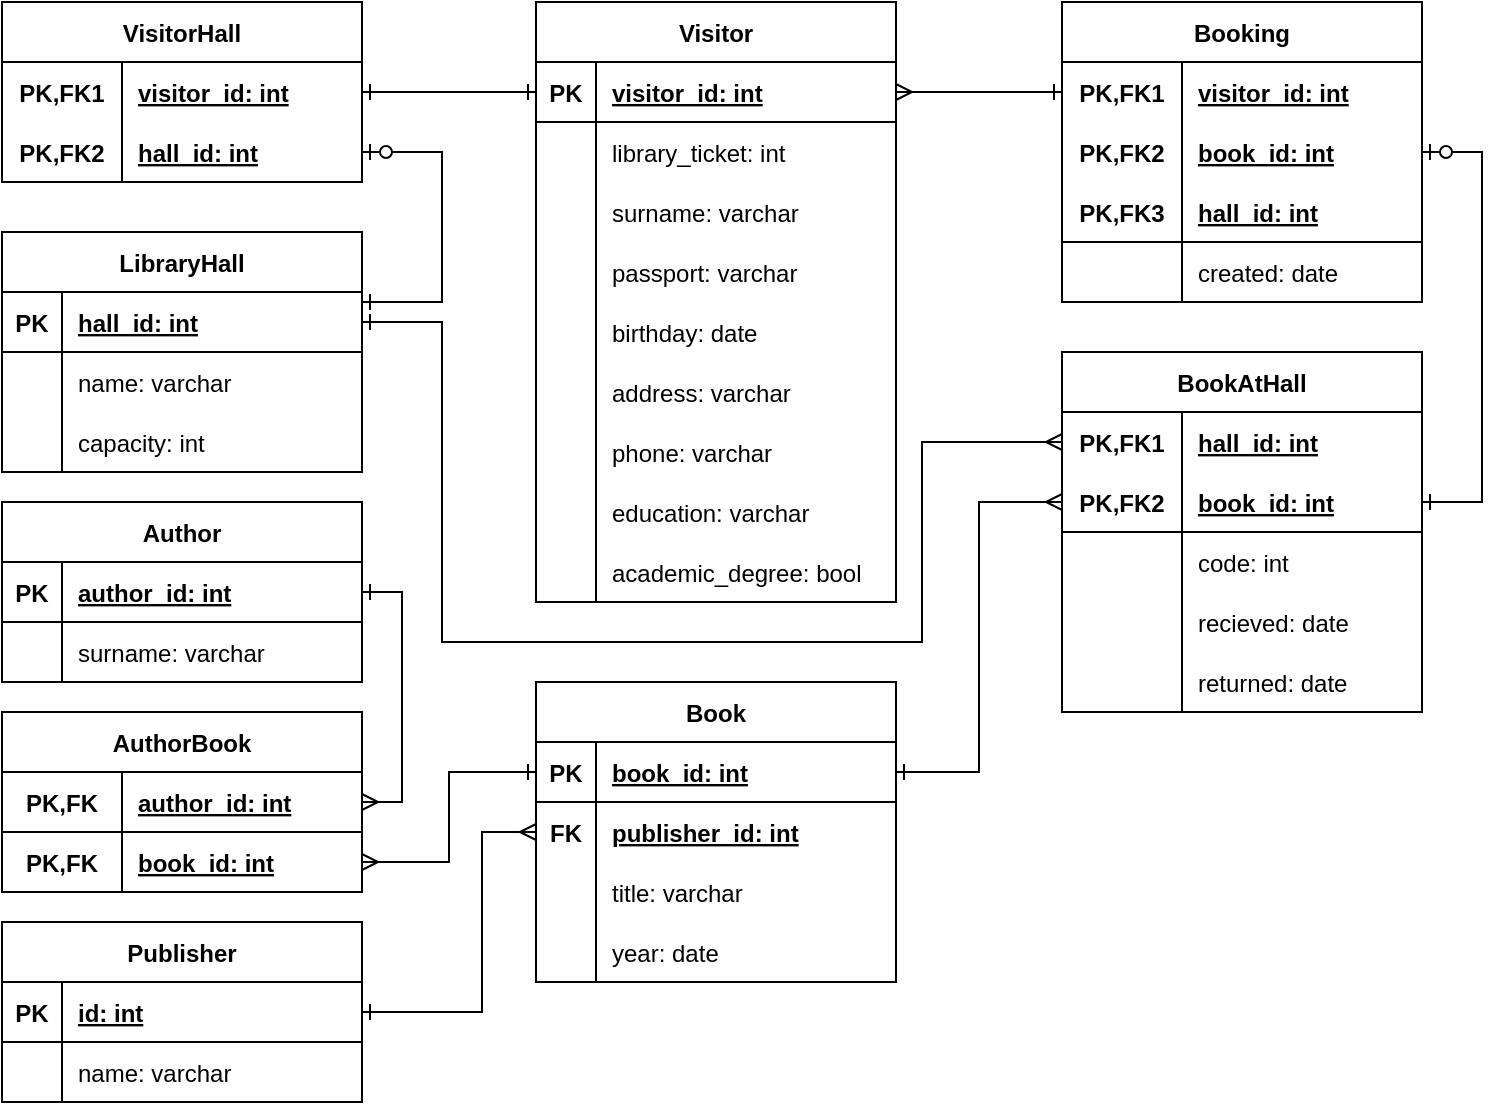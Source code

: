 <mxfile version="20.8.11" type="google"><diagram name="Страница 1" id="_Altot5kZmDoUn1S_WPv"><mxGraphModel grid="0" page="1" gridSize="10" guides="0" tooltips="0" connect="1" arrows="1" fold="1" pageScale="1" pageWidth="827" pageHeight="1169" math="0" shadow="0"><root><mxCell id="0"/><mxCell id="1" parent="0"/><mxCell id="OjuR3qS8pkaUd_ONxodS-1" value="Visitor" style="shape=table;startSize=30;container=1;collapsible=1;childLayout=tableLayout;fixedRows=1;rowLines=0;fontStyle=1;align=center;resizeLast=1;" vertex="1" parent="1"><mxGeometry x="305" y="33" width="180" height="300" as="geometry"/></mxCell><mxCell id="OjuR3qS8pkaUd_ONxodS-2" value="" style="shape=tableRow;horizontal=0;startSize=0;swimlaneHead=0;swimlaneBody=0;fillColor=none;collapsible=0;dropTarget=0;points=[[0,0.5],[1,0.5]];portConstraint=eastwest;top=0;left=0;right=0;bottom=1;" vertex="1" parent="OjuR3qS8pkaUd_ONxodS-1"><mxGeometry y="30" width="180" height="30" as="geometry"/></mxCell><mxCell id="OjuR3qS8pkaUd_ONxodS-3" value="PK" style="shape=partialRectangle;connectable=0;fillColor=none;top=0;left=0;bottom=0;right=0;fontStyle=1;overflow=hidden;" vertex="1" parent="OjuR3qS8pkaUd_ONxodS-2"><mxGeometry width="30" height="30" as="geometry"><mxRectangle width="30" height="30" as="alternateBounds"/></mxGeometry></mxCell><mxCell id="OjuR3qS8pkaUd_ONxodS-4" value="visitor_id: int" style="shape=partialRectangle;connectable=0;fillColor=none;top=0;left=0;bottom=0;right=0;align=left;spacingLeft=6;fontStyle=5;overflow=hidden;" vertex="1" parent="OjuR3qS8pkaUd_ONxodS-2"><mxGeometry x="30" width="150" height="30" as="geometry"><mxRectangle width="150" height="30" as="alternateBounds"/></mxGeometry></mxCell><mxCell id="OjuR3qS8pkaUd_ONxodS-5" value="" style="shape=tableRow;horizontal=0;startSize=0;swimlaneHead=0;swimlaneBody=0;fillColor=none;collapsible=0;dropTarget=0;points=[[0,0.5],[1,0.5]];portConstraint=eastwest;top=0;left=0;right=0;bottom=0;" vertex="1" parent="OjuR3qS8pkaUd_ONxodS-1"><mxGeometry y="60" width="180" height="30" as="geometry"/></mxCell><mxCell id="OjuR3qS8pkaUd_ONxodS-6" value="" style="shape=partialRectangle;connectable=0;fillColor=none;top=0;left=0;bottom=0;right=0;editable=1;overflow=hidden;" vertex="1" parent="OjuR3qS8pkaUd_ONxodS-5"><mxGeometry width="30" height="30" as="geometry"><mxRectangle width="30" height="30" as="alternateBounds"/></mxGeometry></mxCell><mxCell id="OjuR3qS8pkaUd_ONxodS-7" value="library_ticket: int" style="shape=partialRectangle;connectable=1;fillColor=none;top=0;left=0;bottom=0;right=0;align=left;spacingLeft=6;overflow=hidden;movable=1;resizable=1;rotatable=1;deletable=1;editable=1;" vertex="1" parent="OjuR3qS8pkaUd_ONxodS-5"><mxGeometry x="30" width="150" height="30" as="geometry"><mxRectangle width="150" height="30" as="alternateBounds"/></mxGeometry></mxCell><mxCell id="OjuR3qS8pkaUd_ONxodS-16" value="" style="shape=tableRow;horizontal=0;startSize=0;swimlaneHead=0;swimlaneBody=0;fillColor=none;collapsible=0;dropTarget=0;points=[[0,0.5],[1,0.5]];portConstraint=eastwest;top=0;left=0;right=0;bottom=0;" vertex="1" parent="OjuR3qS8pkaUd_ONxodS-1"><mxGeometry y="90" width="180" height="30" as="geometry"/></mxCell><mxCell id="OjuR3qS8pkaUd_ONxodS-17" value="" style="shape=partialRectangle;connectable=0;fillColor=none;top=0;left=0;bottom=0;right=0;editable=1;overflow=hidden;" vertex="1" parent="OjuR3qS8pkaUd_ONxodS-16"><mxGeometry width="30" height="30" as="geometry"><mxRectangle width="30" height="30" as="alternateBounds"/></mxGeometry></mxCell><mxCell id="OjuR3qS8pkaUd_ONxodS-18" value="surname: varchar" style="shape=partialRectangle;connectable=1;fillColor=none;top=0;left=0;bottom=0;right=0;align=left;spacingLeft=6;overflow=hidden;movable=1;resizable=1;rotatable=1;deletable=1;editable=1;" vertex="1" parent="OjuR3qS8pkaUd_ONxodS-16"><mxGeometry x="30" width="150" height="30" as="geometry"><mxRectangle width="150" height="30" as="alternateBounds"/></mxGeometry></mxCell><mxCell id="OjuR3qS8pkaUd_ONxodS-39" value="" style="shape=tableRow;horizontal=0;startSize=0;swimlaneHead=0;swimlaneBody=0;fillColor=none;collapsible=0;dropTarget=0;points=[[0,0.5],[1,0.5]];portConstraint=eastwest;top=0;left=0;right=0;bottom=0;" vertex="1" parent="OjuR3qS8pkaUd_ONxodS-1"><mxGeometry y="120" width="180" height="30" as="geometry"/></mxCell><mxCell id="OjuR3qS8pkaUd_ONxodS-40" value="" style="shape=partialRectangle;connectable=0;fillColor=none;top=0;left=0;bottom=0;right=0;editable=1;overflow=hidden;" vertex="1" parent="OjuR3qS8pkaUd_ONxodS-39"><mxGeometry width="30" height="30" as="geometry"><mxRectangle width="30" height="30" as="alternateBounds"/></mxGeometry></mxCell><mxCell id="OjuR3qS8pkaUd_ONxodS-41" value="passport: varchar" style="shape=partialRectangle;connectable=1;fillColor=none;top=0;left=0;bottom=0;right=0;align=left;spacingLeft=6;overflow=hidden;movable=1;resizable=1;rotatable=1;deletable=1;editable=1;" vertex="1" parent="OjuR3qS8pkaUd_ONxodS-39"><mxGeometry x="30" width="150" height="30" as="geometry"><mxRectangle width="150" height="30" as="alternateBounds"/></mxGeometry></mxCell><mxCell id="OjuR3qS8pkaUd_ONxodS-42" value="" style="shape=tableRow;horizontal=0;startSize=0;swimlaneHead=0;swimlaneBody=0;fillColor=none;collapsible=0;dropTarget=0;points=[[0,0.5],[1,0.5]];portConstraint=eastwest;top=0;left=0;right=0;bottom=0;" vertex="1" parent="OjuR3qS8pkaUd_ONxodS-1"><mxGeometry y="150" width="180" height="30" as="geometry"/></mxCell><mxCell id="OjuR3qS8pkaUd_ONxodS-43" value="" style="shape=partialRectangle;connectable=0;fillColor=none;top=0;left=0;bottom=0;right=0;editable=1;overflow=hidden;" vertex="1" parent="OjuR3qS8pkaUd_ONxodS-42"><mxGeometry width="30" height="30" as="geometry"><mxRectangle width="30" height="30" as="alternateBounds"/></mxGeometry></mxCell><mxCell id="OjuR3qS8pkaUd_ONxodS-44" value="birthday: date" style="shape=partialRectangle;connectable=1;fillColor=none;top=0;left=0;bottom=0;right=0;align=left;spacingLeft=6;overflow=hidden;movable=1;resizable=1;rotatable=1;deletable=1;editable=1;" vertex="1" parent="OjuR3qS8pkaUd_ONxodS-42"><mxGeometry x="30" width="150" height="30" as="geometry"><mxRectangle width="150" height="30" as="alternateBounds"/></mxGeometry></mxCell><mxCell id="OjuR3qS8pkaUd_ONxodS-45" value="" style="shape=tableRow;horizontal=0;startSize=0;swimlaneHead=0;swimlaneBody=0;fillColor=none;collapsible=0;dropTarget=0;points=[[0,0.5],[1,0.5]];portConstraint=eastwest;top=0;left=0;right=0;bottom=0;" vertex="1" parent="OjuR3qS8pkaUd_ONxodS-1"><mxGeometry y="180" width="180" height="30" as="geometry"/></mxCell><mxCell id="OjuR3qS8pkaUd_ONxodS-46" value="" style="shape=partialRectangle;connectable=0;fillColor=none;top=0;left=0;bottom=0;right=0;editable=1;overflow=hidden;" vertex="1" parent="OjuR3qS8pkaUd_ONxodS-45"><mxGeometry width="30" height="30" as="geometry"><mxRectangle width="30" height="30" as="alternateBounds"/></mxGeometry></mxCell><mxCell id="OjuR3qS8pkaUd_ONxodS-47" value="address: varchar" style="shape=partialRectangle;connectable=1;fillColor=none;top=0;left=0;bottom=0;right=0;align=left;spacingLeft=6;overflow=hidden;movable=1;resizable=1;rotatable=1;deletable=1;editable=1;" vertex="1" parent="OjuR3qS8pkaUd_ONxodS-45"><mxGeometry x="30" width="150" height="30" as="geometry"><mxRectangle width="150" height="30" as="alternateBounds"/></mxGeometry></mxCell><mxCell id="OjuR3qS8pkaUd_ONxodS-48" value="" style="shape=tableRow;horizontal=0;startSize=0;swimlaneHead=0;swimlaneBody=0;fillColor=none;collapsible=0;dropTarget=0;points=[[0,0.5],[1,0.5]];portConstraint=eastwest;top=0;left=0;right=0;bottom=0;" vertex="1" parent="OjuR3qS8pkaUd_ONxodS-1"><mxGeometry y="210" width="180" height="30" as="geometry"/></mxCell><mxCell id="OjuR3qS8pkaUd_ONxodS-49" value="" style="shape=partialRectangle;connectable=0;fillColor=none;top=0;left=0;bottom=0;right=0;editable=1;overflow=hidden;" vertex="1" parent="OjuR3qS8pkaUd_ONxodS-48"><mxGeometry width="30" height="30" as="geometry"><mxRectangle width="30" height="30" as="alternateBounds"/></mxGeometry></mxCell><mxCell id="OjuR3qS8pkaUd_ONxodS-50" value="phone: varchar" style="shape=partialRectangle;connectable=1;fillColor=none;top=0;left=0;bottom=0;right=0;align=left;spacingLeft=6;overflow=hidden;movable=1;resizable=1;rotatable=1;deletable=1;editable=1;" vertex="1" parent="OjuR3qS8pkaUd_ONxodS-48"><mxGeometry x="30" width="150" height="30" as="geometry"><mxRectangle width="150" height="30" as="alternateBounds"/></mxGeometry></mxCell><mxCell id="OjuR3qS8pkaUd_ONxodS-51" value="" style="shape=tableRow;horizontal=0;startSize=0;swimlaneHead=0;swimlaneBody=0;fillColor=none;collapsible=0;dropTarget=0;points=[[0,0.5],[1,0.5]];portConstraint=eastwest;top=0;left=0;right=0;bottom=0;" vertex="1" parent="OjuR3qS8pkaUd_ONxodS-1"><mxGeometry y="240" width="180" height="30" as="geometry"/></mxCell><mxCell id="OjuR3qS8pkaUd_ONxodS-52" value="" style="shape=partialRectangle;connectable=0;fillColor=none;top=0;left=0;bottom=0;right=0;editable=1;overflow=hidden;" vertex="1" parent="OjuR3qS8pkaUd_ONxodS-51"><mxGeometry width="30" height="30" as="geometry"><mxRectangle width="30" height="30" as="alternateBounds"/></mxGeometry></mxCell><mxCell id="OjuR3qS8pkaUd_ONxodS-53" value="education: varchar" style="shape=partialRectangle;connectable=1;fillColor=none;top=0;left=0;bottom=0;right=0;align=left;spacingLeft=6;overflow=hidden;movable=1;resizable=1;rotatable=1;deletable=1;editable=1;" vertex="1" parent="OjuR3qS8pkaUd_ONxodS-51"><mxGeometry x="30" width="150" height="30" as="geometry"><mxRectangle width="150" height="30" as="alternateBounds"/></mxGeometry></mxCell><mxCell id="OjuR3qS8pkaUd_ONxodS-54" value="" style="shape=tableRow;horizontal=0;startSize=0;swimlaneHead=0;swimlaneBody=0;fillColor=none;collapsible=0;dropTarget=0;points=[[0,0.5],[1,0.5]];portConstraint=eastwest;top=0;left=0;right=0;bottom=0;" vertex="1" parent="OjuR3qS8pkaUd_ONxodS-1"><mxGeometry y="270" width="180" height="30" as="geometry"/></mxCell><mxCell id="OjuR3qS8pkaUd_ONxodS-55" value="" style="shape=partialRectangle;connectable=0;fillColor=none;top=0;left=0;bottom=0;right=0;editable=1;overflow=hidden;" vertex="1" parent="OjuR3qS8pkaUd_ONxodS-54"><mxGeometry width="30" height="30" as="geometry"><mxRectangle width="30" height="30" as="alternateBounds"/></mxGeometry></mxCell><mxCell id="OjuR3qS8pkaUd_ONxodS-56" value="academic_degree: bool" style="shape=partialRectangle;connectable=1;fillColor=none;top=0;left=0;bottom=0;right=0;align=left;spacingLeft=6;overflow=hidden;movable=1;resizable=1;rotatable=1;deletable=1;editable=1;" vertex="1" parent="OjuR3qS8pkaUd_ONxodS-54"><mxGeometry x="30" width="150" height="30" as="geometry"><mxRectangle width="150" height="30" as="alternateBounds"/></mxGeometry></mxCell><mxCell id="OjuR3qS8pkaUd_ONxodS-57" value="VisitorHall" style="shape=table;startSize=30;container=1;collapsible=1;childLayout=tableLayout;fixedRows=1;rowLines=0;fontStyle=1;align=center;resizeLast=1;" vertex="1" parent="1"><mxGeometry x="38" y="33" width="180" height="90" as="geometry"><mxRectangle x="68" y="290" width="94" height="30" as="alternateBounds"/></mxGeometry></mxCell><mxCell id="OjuR3qS8pkaUd_ONxodS-58" value="" style="shape=tableRow;horizontal=0;startSize=0;swimlaneHead=0;swimlaneBody=0;fillColor=none;collapsible=0;dropTarget=0;points=[[0,0.5],[1,0.5]];portConstraint=eastwest;top=0;left=0;right=0;bottom=0;" vertex="1" parent="OjuR3qS8pkaUd_ONxodS-57"><mxGeometry y="30" width="180" height="30" as="geometry"/></mxCell><mxCell id="OjuR3qS8pkaUd_ONxodS-59" value="PK,FK1" style="shape=partialRectangle;connectable=0;fillColor=none;top=0;left=0;bottom=0;right=0;fontStyle=1;overflow=hidden;" vertex="1" parent="OjuR3qS8pkaUd_ONxodS-58"><mxGeometry width="60" height="30" as="geometry"><mxRectangle width="60" height="30" as="alternateBounds"/></mxGeometry></mxCell><mxCell id="OjuR3qS8pkaUd_ONxodS-60" value="visitor_id: int" style="shape=partialRectangle;connectable=0;fillColor=none;top=0;left=0;bottom=0;right=0;align=left;spacingLeft=6;fontStyle=5;overflow=hidden;" vertex="1" parent="OjuR3qS8pkaUd_ONxodS-58"><mxGeometry x="60" width="120" height="30" as="geometry"><mxRectangle width="120" height="30" as="alternateBounds"/></mxGeometry></mxCell><mxCell id="OjuR3qS8pkaUd_ONxodS-61" value="" style="shape=tableRow;horizontal=0;startSize=0;swimlaneHead=0;swimlaneBody=0;fillColor=none;collapsible=0;dropTarget=0;points=[[0,0.5],[1,0.5]];portConstraint=eastwest;top=0;left=0;right=0;bottom=1;" vertex="1" parent="OjuR3qS8pkaUd_ONxodS-57"><mxGeometry y="60" width="180" height="30" as="geometry"/></mxCell><mxCell id="OjuR3qS8pkaUd_ONxodS-62" value="PK,FK2" style="shape=partialRectangle;connectable=0;fillColor=none;top=0;left=0;bottom=0;right=0;fontStyle=1;overflow=hidden;" vertex="1" parent="OjuR3qS8pkaUd_ONxodS-61"><mxGeometry width="60" height="30" as="geometry"><mxRectangle width="60" height="30" as="alternateBounds"/></mxGeometry></mxCell><mxCell id="OjuR3qS8pkaUd_ONxodS-63" value="hall_id: int" style="shape=partialRectangle;connectable=0;fillColor=none;top=0;left=0;bottom=0;right=0;align=left;spacingLeft=6;fontStyle=5;overflow=hidden;" vertex="1" parent="OjuR3qS8pkaUd_ONxodS-61"><mxGeometry x="60" width="120" height="30" as="geometry"><mxRectangle width="120" height="30" as="alternateBounds"/></mxGeometry></mxCell><mxCell id="OjuR3qS8pkaUd_ONxodS-83" value="LibraryHall" style="shape=table;startSize=30;container=1;collapsible=1;childLayout=tableLayout;fixedRows=1;rowLines=0;fontStyle=1;align=center;resizeLast=1;" vertex="1" parent="1"><mxGeometry x="38" y="148" width="180" height="120" as="geometry"/></mxCell><mxCell id="OjuR3qS8pkaUd_ONxodS-84" value="" style="shape=tableRow;horizontal=0;startSize=0;swimlaneHead=0;swimlaneBody=0;fillColor=none;collapsible=0;dropTarget=0;points=[[0,0.5],[1,0.5]];portConstraint=eastwest;top=0;left=0;right=0;bottom=1;" vertex="1" parent="OjuR3qS8pkaUd_ONxodS-83"><mxGeometry y="30" width="180" height="30" as="geometry"/></mxCell><mxCell id="OjuR3qS8pkaUd_ONxodS-85" value="PK" style="shape=partialRectangle;connectable=0;fillColor=none;top=0;left=0;bottom=0;right=0;fontStyle=1;overflow=hidden;" vertex="1" parent="OjuR3qS8pkaUd_ONxodS-84"><mxGeometry width="30" height="30" as="geometry"><mxRectangle width="30" height="30" as="alternateBounds"/></mxGeometry></mxCell><mxCell id="OjuR3qS8pkaUd_ONxodS-86" value="hall_id: int" style="shape=partialRectangle;connectable=0;fillColor=none;top=0;left=0;bottom=0;right=0;align=left;spacingLeft=6;fontStyle=5;overflow=hidden;" vertex="1" parent="OjuR3qS8pkaUd_ONxodS-84"><mxGeometry x="30" width="150" height="30" as="geometry"><mxRectangle width="150" height="30" as="alternateBounds"/></mxGeometry></mxCell><mxCell id="OjuR3qS8pkaUd_ONxodS-87" value="" style="shape=tableRow;horizontal=0;startSize=0;swimlaneHead=0;swimlaneBody=0;fillColor=none;collapsible=0;dropTarget=0;points=[[0,0.5],[1,0.5]];portConstraint=eastwest;top=0;left=0;right=0;bottom=0;" vertex="1" parent="OjuR3qS8pkaUd_ONxodS-83"><mxGeometry y="60" width="180" height="30" as="geometry"/></mxCell><mxCell id="OjuR3qS8pkaUd_ONxodS-88" value="" style="shape=partialRectangle;connectable=0;fillColor=none;top=0;left=0;bottom=0;right=0;editable=1;overflow=hidden;" vertex="1" parent="OjuR3qS8pkaUd_ONxodS-87"><mxGeometry width="30" height="30" as="geometry"><mxRectangle width="30" height="30" as="alternateBounds"/></mxGeometry></mxCell><mxCell id="OjuR3qS8pkaUd_ONxodS-89" value="name: varchar" style="shape=partialRectangle;connectable=0;fillColor=none;top=0;left=0;bottom=0;right=0;align=left;spacingLeft=6;overflow=hidden;" vertex="1" parent="OjuR3qS8pkaUd_ONxodS-87"><mxGeometry x="30" width="150" height="30" as="geometry"><mxRectangle width="150" height="30" as="alternateBounds"/></mxGeometry></mxCell><mxCell id="OjuR3qS8pkaUd_ONxodS-90" value="" style="shape=tableRow;horizontal=0;startSize=0;swimlaneHead=0;swimlaneBody=0;fillColor=none;collapsible=0;dropTarget=0;points=[[0,0.5],[1,0.5]];portConstraint=eastwest;top=0;left=0;right=0;bottom=0;" vertex="1" parent="OjuR3qS8pkaUd_ONxodS-83"><mxGeometry y="90" width="180" height="30" as="geometry"/></mxCell><mxCell id="OjuR3qS8pkaUd_ONxodS-91" value="" style="shape=partialRectangle;connectable=0;fillColor=none;top=0;left=0;bottom=0;right=0;editable=1;overflow=hidden;" vertex="1" parent="OjuR3qS8pkaUd_ONxodS-90"><mxGeometry width="30" height="30" as="geometry"><mxRectangle width="30" height="30" as="alternateBounds"/></mxGeometry></mxCell><mxCell id="OjuR3qS8pkaUd_ONxodS-92" value="capacity: int" style="shape=partialRectangle;connectable=0;fillColor=none;top=0;left=0;bottom=0;right=0;align=left;spacingLeft=6;overflow=hidden;" vertex="1" parent="OjuR3qS8pkaUd_ONxodS-90"><mxGeometry x="30" width="150" height="30" as="geometry"><mxRectangle width="150" height="30" as="alternateBounds"/></mxGeometry></mxCell><mxCell id="OjuR3qS8pkaUd_ONxodS-96" value="BookAtHall" style="shape=table;startSize=30;container=1;collapsible=1;childLayout=tableLayout;fixedRows=1;rowLines=0;fontStyle=1;align=center;resizeLast=1;" vertex="1" parent="1"><mxGeometry x="568" y="208" width="180" height="180" as="geometry"/></mxCell><mxCell id="OjuR3qS8pkaUd_ONxodS-97" value="" style="shape=tableRow;horizontal=0;startSize=0;swimlaneHead=0;swimlaneBody=0;fillColor=none;collapsible=0;dropTarget=0;points=[[0,0.5],[1,0.5]];portConstraint=eastwest;top=0;left=0;right=0;bottom=0;" vertex="1" parent="OjuR3qS8pkaUd_ONxodS-96"><mxGeometry y="30" width="180" height="30" as="geometry"/></mxCell><mxCell id="OjuR3qS8pkaUd_ONxodS-98" value="PK,FK1" style="shape=partialRectangle;connectable=0;fillColor=none;top=0;left=0;bottom=0;right=0;fontStyle=1;overflow=hidden;" vertex="1" parent="OjuR3qS8pkaUd_ONxodS-97"><mxGeometry width="60" height="30" as="geometry"><mxRectangle width="60" height="30" as="alternateBounds"/></mxGeometry></mxCell><mxCell id="OjuR3qS8pkaUd_ONxodS-99" value="hall_id: int" style="shape=partialRectangle;connectable=0;fillColor=none;top=0;left=0;bottom=0;right=0;align=left;spacingLeft=6;fontStyle=5;overflow=hidden;" vertex="1" parent="OjuR3qS8pkaUd_ONxodS-97"><mxGeometry x="60" width="120" height="30" as="geometry"><mxRectangle width="120" height="30" as="alternateBounds"/></mxGeometry></mxCell><mxCell id="OjuR3qS8pkaUd_ONxodS-100" value="" style="shape=tableRow;horizontal=0;startSize=0;swimlaneHead=0;swimlaneBody=0;fillColor=none;collapsible=0;dropTarget=0;points=[[0,0.5],[1,0.5]];portConstraint=eastwest;top=0;left=0;right=0;bottom=1;" vertex="1" parent="OjuR3qS8pkaUd_ONxodS-96"><mxGeometry y="60" width="180" height="30" as="geometry"/></mxCell><mxCell id="OjuR3qS8pkaUd_ONxodS-101" value="PK,FK2" style="shape=partialRectangle;connectable=0;fillColor=none;top=0;left=0;bottom=0;right=0;fontStyle=1;overflow=hidden;" vertex="1" parent="OjuR3qS8pkaUd_ONxodS-100"><mxGeometry width="60" height="30" as="geometry"><mxRectangle width="60" height="30" as="alternateBounds"/></mxGeometry></mxCell><mxCell id="OjuR3qS8pkaUd_ONxodS-102" value="book_id: int" style="shape=partialRectangle;connectable=0;fillColor=none;top=0;left=0;bottom=0;right=0;align=left;spacingLeft=6;fontStyle=5;overflow=hidden;" vertex="1" parent="OjuR3qS8pkaUd_ONxodS-100"><mxGeometry x="60" width="120" height="30" as="geometry"><mxRectangle width="120" height="30" as="alternateBounds"/></mxGeometry></mxCell><mxCell id="OjuR3qS8pkaUd_ONxodS-103" value="" style="shape=tableRow;horizontal=0;startSize=0;swimlaneHead=0;swimlaneBody=0;fillColor=none;collapsible=0;dropTarget=0;points=[[0,0.5],[1,0.5]];portConstraint=eastwest;top=0;left=0;right=0;bottom=0;" vertex="1" parent="OjuR3qS8pkaUd_ONxodS-96"><mxGeometry y="90" width="180" height="30" as="geometry"/></mxCell><mxCell id="OjuR3qS8pkaUd_ONxodS-104" value="" style="shape=partialRectangle;connectable=0;fillColor=none;top=0;left=0;bottom=0;right=0;editable=1;overflow=hidden;" vertex="1" parent="OjuR3qS8pkaUd_ONxodS-103"><mxGeometry width="60" height="30" as="geometry"><mxRectangle width="60" height="30" as="alternateBounds"/></mxGeometry></mxCell><mxCell id="OjuR3qS8pkaUd_ONxodS-105" value="code: int" style="shape=partialRectangle;connectable=0;fillColor=none;top=0;left=0;bottom=0;right=0;align=left;spacingLeft=6;overflow=hidden;" vertex="1" parent="OjuR3qS8pkaUd_ONxodS-103"><mxGeometry x="60" width="120" height="30" as="geometry"><mxRectangle width="120" height="30" as="alternateBounds"/></mxGeometry></mxCell><mxCell id="OjuR3qS8pkaUd_ONxodS-106" value="" style="shape=tableRow;horizontal=0;startSize=0;swimlaneHead=0;swimlaneBody=0;fillColor=none;collapsible=0;dropTarget=0;points=[[0,0.5],[1,0.5]];portConstraint=eastwest;top=0;left=0;right=0;bottom=0;" vertex="1" parent="OjuR3qS8pkaUd_ONxodS-96"><mxGeometry y="120" width="180" height="30" as="geometry"/></mxCell><mxCell id="OjuR3qS8pkaUd_ONxodS-107" value="" style="shape=partialRectangle;connectable=0;fillColor=none;top=0;left=0;bottom=0;right=0;editable=1;overflow=hidden;" vertex="1" parent="OjuR3qS8pkaUd_ONxodS-106"><mxGeometry width="60" height="30" as="geometry"><mxRectangle width="60" height="30" as="alternateBounds"/></mxGeometry></mxCell><mxCell id="OjuR3qS8pkaUd_ONxodS-108" value="recieved: date" style="shape=partialRectangle;connectable=0;fillColor=none;top=0;left=0;bottom=0;right=0;align=left;spacingLeft=6;overflow=hidden;" vertex="1" parent="OjuR3qS8pkaUd_ONxodS-106"><mxGeometry x="60" width="120" height="30" as="geometry"><mxRectangle width="120" height="30" as="alternateBounds"/></mxGeometry></mxCell><mxCell id="OjuR3qS8pkaUd_ONxodS-109" value="" style="shape=tableRow;horizontal=0;startSize=0;swimlaneHead=0;swimlaneBody=0;fillColor=none;collapsible=0;dropTarget=0;points=[[0,0.5],[1,0.5]];portConstraint=eastwest;top=0;left=0;right=0;bottom=0;" vertex="1" parent="OjuR3qS8pkaUd_ONxodS-96"><mxGeometry y="150" width="180" height="30" as="geometry"/></mxCell><mxCell id="OjuR3qS8pkaUd_ONxodS-110" value="" style="shape=partialRectangle;connectable=0;fillColor=none;top=0;left=0;bottom=0;right=0;editable=1;overflow=hidden;" vertex="1" parent="OjuR3qS8pkaUd_ONxodS-109"><mxGeometry width="60" height="30" as="geometry"><mxRectangle width="60" height="30" as="alternateBounds"/></mxGeometry></mxCell><mxCell id="OjuR3qS8pkaUd_ONxodS-111" value="returned: date" style="shape=partialRectangle;connectable=0;fillColor=none;top=0;left=0;bottom=0;right=0;align=left;spacingLeft=6;overflow=hidden;" vertex="1" parent="OjuR3qS8pkaUd_ONxodS-109"><mxGeometry x="60" width="120" height="30" as="geometry"><mxRectangle width="120" height="30" as="alternateBounds"/></mxGeometry></mxCell><mxCell id="OjuR3qS8pkaUd_ONxodS-112" value="Booking" style="shape=table;startSize=30;container=1;collapsible=1;childLayout=tableLayout;fixedRows=1;rowLines=0;fontStyle=1;align=center;resizeLast=1;" vertex="1" parent="1"><mxGeometry x="568" y="33" width="180" height="150" as="geometry"/></mxCell><mxCell id="OjuR3qS8pkaUd_ONxodS-113" value="" style="shape=tableRow;horizontal=0;startSize=0;swimlaneHead=0;swimlaneBody=0;fillColor=none;collapsible=0;dropTarget=0;points=[[0,0.5],[1,0.5]];portConstraint=eastwest;top=0;left=0;right=0;bottom=0;" vertex="1" parent="OjuR3qS8pkaUd_ONxodS-112"><mxGeometry y="30" width="180" height="30" as="geometry"/></mxCell><mxCell id="OjuR3qS8pkaUd_ONxodS-114" value="PK,FK1" style="shape=partialRectangle;connectable=0;fillColor=none;top=0;left=0;bottom=0;right=0;fontStyle=1;overflow=hidden;" vertex="1" parent="OjuR3qS8pkaUd_ONxodS-113"><mxGeometry width="60" height="30" as="geometry"><mxRectangle width="60" height="30" as="alternateBounds"/></mxGeometry></mxCell><mxCell id="OjuR3qS8pkaUd_ONxodS-115" value="visitor_id: int" style="shape=partialRectangle;connectable=0;fillColor=none;top=0;left=0;bottom=0;right=0;align=left;spacingLeft=6;fontStyle=5;overflow=hidden;" vertex="1" parent="OjuR3qS8pkaUd_ONxodS-113"><mxGeometry x="60" width="120" height="30" as="geometry"><mxRectangle width="120" height="30" as="alternateBounds"/></mxGeometry></mxCell><mxCell id="OjuR3qS8pkaUd_ONxodS-125" value="" style="shape=tableRow;horizontal=0;startSize=0;swimlaneHead=0;swimlaneBody=0;fillColor=none;collapsible=0;dropTarget=0;points=[[0,0.5],[1,0.5]];portConstraint=eastwest;top=0;left=0;right=0;bottom=0;" vertex="1" parent="OjuR3qS8pkaUd_ONxodS-112"><mxGeometry y="60" width="180" height="30" as="geometry"/></mxCell><mxCell id="OjuR3qS8pkaUd_ONxodS-126" value="PK,FK2" style="shape=partialRectangle;connectable=0;fillColor=none;top=0;left=0;bottom=0;right=0;fontStyle=1;overflow=hidden;" vertex="1" parent="OjuR3qS8pkaUd_ONxodS-125"><mxGeometry width="60" height="30" as="geometry"><mxRectangle width="60" height="30" as="alternateBounds"/></mxGeometry></mxCell><mxCell id="OjuR3qS8pkaUd_ONxodS-127" value="book_id: int" style="shape=partialRectangle;connectable=0;fillColor=none;top=0;left=0;bottom=0;right=0;align=left;spacingLeft=6;fontStyle=5;overflow=hidden;" vertex="1" parent="OjuR3qS8pkaUd_ONxodS-125"><mxGeometry x="60" width="120" height="30" as="geometry"><mxRectangle width="120" height="30" as="alternateBounds"/></mxGeometry></mxCell><mxCell id="OjuR3qS8pkaUd_ONxodS-116" value="" style="shape=tableRow;horizontal=0;startSize=0;swimlaneHead=0;swimlaneBody=0;fillColor=none;collapsible=0;dropTarget=0;points=[[0,0.5],[1,0.5]];portConstraint=eastwest;top=0;left=0;right=0;bottom=1;" vertex="1" parent="OjuR3qS8pkaUd_ONxodS-112"><mxGeometry y="90" width="180" height="30" as="geometry"/></mxCell><mxCell id="OjuR3qS8pkaUd_ONxodS-117" value="PK,FK3" style="shape=partialRectangle;connectable=0;fillColor=none;top=0;left=0;bottom=0;right=0;fontStyle=1;overflow=hidden;" vertex="1" parent="OjuR3qS8pkaUd_ONxodS-116"><mxGeometry width="60" height="30" as="geometry"><mxRectangle width="60" height="30" as="alternateBounds"/></mxGeometry></mxCell><mxCell id="OjuR3qS8pkaUd_ONxodS-118" value="hall_id: int" style="shape=partialRectangle;connectable=0;fillColor=none;top=0;left=0;bottom=0;right=0;align=left;spacingLeft=6;fontStyle=5;overflow=hidden;" vertex="1" parent="OjuR3qS8pkaUd_ONxodS-116"><mxGeometry x="60" width="120" height="30" as="geometry"><mxRectangle width="120" height="30" as="alternateBounds"/></mxGeometry></mxCell><mxCell id="OjuR3qS8pkaUd_ONxodS-119" value="" style="shape=tableRow;horizontal=0;startSize=0;swimlaneHead=0;swimlaneBody=0;fillColor=none;collapsible=0;dropTarget=0;points=[[0,0.5],[1,0.5]];portConstraint=eastwest;top=0;left=0;right=0;bottom=0;" vertex="1" parent="OjuR3qS8pkaUd_ONxodS-112"><mxGeometry y="120" width="180" height="30" as="geometry"/></mxCell><mxCell id="OjuR3qS8pkaUd_ONxodS-120" value="" style="shape=partialRectangle;connectable=0;fillColor=none;top=0;left=0;bottom=0;right=0;editable=1;overflow=hidden;" vertex="1" parent="OjuR3qS8pkaUd_ONxodS-119"><mxGeometry width="60" height="30" as="geometry"><mxRectangle width="60" height="30" as="alternateBounds"/></mxGeometry></mxCell><mxCell id="OjuR3qS8pkaUd_ONxodS-121" value="created: date" style="shape=partialRectangle;connectable=0;fillColor=none;top=0;left=0;bottom=0;right=0;align=left;spacingLeft=6;overflow=hidden;" vertex="1" parent="OjuR3qS8pkaUd_ONxodS-119"><mxGeometry x="60" width="120" height="30" as="geometry"><mxRectangle width="120" height="30" as="alternateBounds"/></mxGeometry></mxCell><mxCell id="OjuR3qS8pkaUd_ONxodS-128" value="AuthorBook" style="shape=table;startSize=30;container=1;collapsible=1;childLayout=tableLayout;fixedRows=1;rowLines=0;fontStyle=1;align=center;resizeLast=1;" vertex="1" parent="1"><mxGeometry x="38" y="388" width="180" height="90" as="geometry"/></mxCell><mxCell id="OjuR3qS8pkaUd_ONxodS-129" value="" style="shape=tableRow;horizontal=0;startSize=0;swimlaneHead=0;swimlaneBody=0;fillColor=none;collapsible=0;dropTarget=0;points=[[0,0.5],[1,0.5]];portConstraint=eastwest;top=0;left=0;right=0;bottom=0;" vertex="1" parent="OjuR3qS8pkaUd_ONxodS-128"><mxGeometry y="30" width="180" height="30" as="geometry"/></mxCell><mxCell id="OjuR3qS8pkaUd_ONxodS-130" value="PK,FK" style="shape=partialRectangle;connectable=0;fillColor=none;top=0;left=0;bottom=0;right=0;fontStyle=1;overflow=hidden;" vertex="1" parent="OjuR3qS8pkaUd_ONxodS-129"><mxGeometry width="60" height="30" as="geometry"><mxRectangle width="60" height="30" as="alternateBounds"/></mxGeometry></mxCell><mxCell id="OjuR3qS8pkaUd_ONxodS-131" value="author_id: int" style="shape=partialRectangle;connectable=0;fillColor=none;top=0;left=0;bottom=0;right=0;align=left;spacingLeft=6;fontStyle=5;overflow=hidden;" vertex="1" parent="OjuR3qS8pkaUd_ONxodS-129"><mxGeometry x="60" width="120" height="30" as="geometry"><mxRectangle width="120" height="30" as="alternateBounds"/></mxGeometry></mxCell><mxCell id="OjuR3qS8pkaUd_ONxodS-132" value="" style="shape=tableRow;horizontal=0;startSize=0;swimlaneHead=0;swimlaneBody=0;fillColor=none;collapsible=0;dropTarget=0;points=[[0,0.5],[1,0.5]];portConstraint=eastwest;top=0;left=0;right=0;bottom=1;" vertex="1" parent="OjuR3qS8pkaUd_ONxodS-128"><mxGeometry y="60" width="180" height="30" as="geometry"/></mxCell><mxCell id="OjuR3qS8pkaUd_ONxodS-133" value="PK,FK" style="shape=partialRectangle;connectable=0;fillColor=none;top=1;left=0;bottom=0;right=0;fontStyle=1;overflow=hidden;" vertex="1" parent="OjuR3qS8pkaUd_ONxodS-132"><mxGeometry width="60" height="30" as="geometry"><mxRectangle width="60" height="30" as="alternateBounds"/></mxGeometry></mxCell><mxCell id="OjuR3qS8pkaUd_ONxodS-134" value="book_id: int" style="shape=partialRectangle;connectable=0;fillColor=none;top=1;left=0;bottom=0;right=0;align=left;spacingLeft=6;fontStyle=5;overflow=hidden;" vertex="1" parent="OjuR3qS8pkaUd_ONxodS-132"><mxGeometry x="60" width="120" height="30" as="geometry"><mxRectangle width="120" height="30" as="alternateBounds"/></mxGeometry></mxCell><mxCell id="OjuR3qS8pkaUd_ONxodS-141" value="Author" style="shape=table;startSize=30;container=1;collapsible=1;childLayout=tableLayout;fixedRows=1;rowLines=0;fontStyle=1;align=center;resizeLast=1;" vertex="1" parent="1"><mxGeometry x="38" y="283" width="180" height="90" as="geometry"/></mxCell><mxCell id="OjuR3qS8pkaUd_ONxodS-142" value="" style="shape=tableRow;horizontal=0;startSize=0;swimlaneHead=0;swimlaneBody=0;fillColor=none;collapsible=0;dropTarget=0;points=[[0,0.5],[1,0.5]];portConstraint=eastwest;top=0;left=0;right=0;bottom=1;" vertex="1" parent="OjuR3qS8pkaUd_ONxodS-141"><mxGeometry y="30" width="180" height="30" as="geometry"/></mxCell><mxCell id="OjuR3qS8pkaUd_ONxodS-143" value="PK" style="shape=partialRectangle;connectable=0;fillColor=none;top=0;left=0;bottom=0;right=0;fontStyle=1;overflow=hidden;" vertex="1" parent="OjuR3qS8pkaUd_ONxodS-142"><mxGeometry width="30" height="30" as="geometry"><mxRectangle width="30" height="30" as="alternateBounds"/></mxGeometry></mxCell><mxCell id="OjuR3qS8pkaUd_ONxodS-144" value="author_id: int" style="shape=partialRectangle;connectable=0;fillColor=none;top=0;left=0;bottom=0;right=0;align=left;spacingLeft=6;fontStyle=5;overflow=hidden;" vertex="1" parent="OjuR3qS8pkaUd_ONxodS-142"><mxGeometry x="30" width="150" height="30" as="geometry"><mxRectangle width="150" height="30" as="alternateBounds"/></mxGeometry></mxCell><mxCell id="OjuR3qS8pkaUd_ONxodS-145" value="" style="shape=tableRow;horizontal=0;startSize=0;swimlaneHead=0;swimlaneBody=0;fillColor=none;collapsible=0;dropTarget=0;points=[[0,0.5],[1,0.5]];portConstraint=eastwest;top=0;left=0;right=0;bottom=0;" vertex="1" parent="OjuR3qS8pkaUd_ONxodS-141"><mxGeometry y="60" width="180" height="30" as="geometry"/></mxCell><mxCell id="OjuR3qS8pkaUd_ONxodS-146" value="" style="shape=partialRectangle;connectable=0;fillColor=none;top=0;left=0;bottom=0;right=0;editable=1;overflow=hidden;" vertex="1" parent="OjuR3qS8pkaUd_ONxodS-145"><mxGeometry width="30" height="30" as="geometry"><mxRectangle width="30" height="30" as="alternateBounds"/></mxGeometry></mxCell><mxCell id="OjuR3qS8pkaUd_ONxodS-147" value="surname: varchar" style="shape=partialRectangle;connectable=0;fillColor=none;top=0;left=0;bottom=0;right=0;align=left;spacingLeft=6;overflow=hidden;" vertex="1" parent="OjuR3qS8pkaUd_ONxodS-145"><mxGeometry x="30" width="150" height="30" as="geometry"><mxRectangle width="150" height="30" as="alternateBounds"/></mxGeometry></mxCell><mxCell id="OjuR3qS8pkaUd_ONxodS-154" value="Book" style="shape=table;startSize=30;container=1;collapsible=1;childLayout=tableLayout;fixedRows=1;rowLines=0;fontStyle=1;align=center;resizeLast=1;" vertex="1" parent="1"><mxGeometry x="305" y="373" width="180" height="150" as="geometry"/></mxCell><mxCell id="OjuR3qS8pkaUd_ONxodS-155" value="" style="shape=tableRow;horizontal=0;startSize=0;swimlaneHead=0;swimlaneBody=0;fillColor=none;collapsible=0;dropTarget=0;points=[[0,0.5],[1,0.5]];portConstraint=eastwest;top=0;left=0;right=0;bottom=1;" vertex="1" parent="OjuR3qS8pkaUd_ONxodS-154"><mxGeometry y="30" width="180" height="30" as="geometry"/></mxCell><mxCell id="OjuR3qS8pkaUd_ONxodS-156" value="PK" style="shape=partialRectangle;connectable=0;fillColor=none;top=0;left=0;bottom=0;right=0;fontStyle=1;overflow=hidden;" vertex="1" parent="OjuR3qS8pkaUd_ONxodS-155"><mxGeometry width="30" height="30" as="geometry"><mxRectangle width="30" height="30" as="alternateBounds"/></mxGeometry></mxCell><mxCell id="OjuR3qS8pkaUd_ONxodS-157" value="book_id: int" style="shape=partialRectangle;connectable=0;fillColor=none;top=0;left=0;bottom=0;right=0;align=left;spacingLeft=6;fontStyle=5;overflow=hidden;" vertex="1" parent="OjuR3qS8pkaUd_ONxodS-155"><mxGeometry x="30" width="150" height="30" as="geometry"><mxRectangle width="150" height="30" as="alternateBounds"/></mxGeometry></mxCell><mxCell id="OjuR3qS8pkaUd_ONxodS-158" value="" style="shape=tableRow;horizontal=0;startSize=0;swimlaneHead=0;swimlaneBody=0;fillColor=none;collapsible=0;dropTarget=0;points=[[0,0.5],[1,0.5]];portConstraint=eastwest;top=0;left=0;right=0;bottom=0;" vertex="1" parent="OjuR3qS8pkaUd_ONxodS-154"><mxGeometry y="60" width="180" height="30" as="geometry"/></mxCell><mxCell id="OjuR3qS8pkaUd_ONxodS-159" value="FK" style="shape=partialRectangle;connectable=0;fillColor=none;top=0;left=0;bottom=0;right=0;editable=1;overflow=hidden;fontStyle=1" vertex="1" parent="OjuR3qS8pkaUd_ONxodS-158"><mxGeometry width="30" height="30" as="geometry"><mxRectangle width="30" height="30" as="alternateBounds"/></mxGeometry></mxCell><mxCell id="OjuR3qS8pkaUd_ONxodS-160" value="publisher_id: int" style="shape=partialRectangle;connectable=0;fillColor=none;top=0;left=0;bottom=0;right=0;align=left;spacingLeft=6;overflow=hidden;fontStyle=5" vertex="1" parent="OjuR3qS8pkaUd_ONxodS-158"><mxGeometry x="30" width="150" height="30" as="geometry"><mxRectangle width="150" height="30" as="alternateBounds"/></mxGeometry></mxCell><mxCell id="OjuR3qS8pkaUd_ONxodS-161" value="" style="shape=tableRow;horizontal=0;startSize=0;swimlaneHead=0;swimlaneBody=0;fillColor=none;collapsible=0;dropTarget=0;points=[[0,0.5],[1,0.5]];portConstraint=eastwest;top=0;left=0;right=0;bottom=0;" vertex="1" parent="OjuR3qS8pkaUd_ONxodS-154"><mxGeometry y="90" width="180" height="30" as="geometry"/></mxCell><mxCell id="OjuR3qS8pkaUd_ONxodS-162" value="" style="shape=partialRectangle;connectable=0;fillColor=none;top=0;left=0;bottom=0;right=0;editable=1;overflow=hidden;" vertex="1" parent="OjuR3qS8pkaUd_ONxodS-161"><mxGeometry width="30" height="30" as="geometry"><mxRectangle width="30" height="30" as="alternateBounds"/></mxGeometry></mxCell><mxCell id="OjuR3qS8pkaUd_ONxodS-163" value="title: varchar" style="shape=partialRectangle;connectable=0;fillColor=none;top=0;left=0;bottom=0;right=0;align=left;spacingLeft=6;overflow=hidden;" vertex="1" parent="OjuR3qS8pkaUd_ONxodS-161"><mxGeometry x="30" width="150" height="30" as="geometry"><mxRectangle width="150" height="30" as="alternateBounds"/></mxGeometry></mxCell><mxCell id="OjuR3qS8pkaUd_ONxodS-164" value="" style="shape=tableRow;horizontal=0;startSize=0;swimlaneHead=0;swimlaneBody=0;fillColor=none;collapsible=0;dropTarget=0;points=[[0,0.5],[1,0.5]];portConstraint=eastwest;top=0;left=0;right=0;bottom=0;" vertex="1" parent="OjuR3qS8pkaUd_ONxodS-154"><mxGeometry y="120" width="180" height="30" as="geometry"/></mxCell><mxCell id="OjuR3qS8pkaUd_ONxodS-165" value="" style="shape=partialRectangle;connectable=0;fillColor=none;top=0;left=0;bottom=0;right=0;editable=1;overflow=hidden;" vertex="1" parent="OjuR3qS8pkaUd_ONxodS-164"><mxGeometry width="30" height="30" as="geometry"><mxRectangle width="30" height="30" as="alternateBounds"/></mxGeometry></mxCell><mxCell id="OjuR3qS8pkaUd_ONxodS-166" value="year: date" style="shape=partialRectangle;connectable=0;fillColor=none;top=0;left=0;bottom=0;right=0;align=left;spacingLeft=6;overflow=hidden;" vertex="1" parent="OjuR3qS8pkaUd_ONxodS-164"><mxGeometry x="30" width="150" height="30" as="geometry"><mxRectangle width="150" height="30" as="alternateBounds"/></mxGeometry></mxCell><mxCell id="OjuR3qS8pkaUd_ONxodS-167" value="Publisher" style="shape=table;startSize=30;container=1;collapsible=1;childLayout=tableLayout;fixedRows=1;rowLines=0;fontStyle=1;align=center;resizeLast=1;" vertex="1" parent="1"><mxGeometry x="38" y="493" width="180" height="90" as="geometry"/></mxCell><mxCell id="OjuR3qS8pkaUd_ONxodS-168" value="" style="shape=tableRow;horizontal=0;startSize=0;swimlaneHead=0;swimlaneBody=0;fillColor=none;collapsible=0;dropTarget=0;points=[[0,0.5],[1,0.5]];portConstraint=eastwest;top=0;left=0;right=0;bottom=1;" vertex="1" parent="OjuR3qS8pkaUd_ONxodS-167"><mxGeometry y="30" width="180" height="30" as="geometry"/></mxCell><mxCell id="OjuR3qS8pkaUd_ONxodS-169" value="PK" style="shape=partialRectangle;connectable=0;fillColor=none;top=0;left=0;bottom=0;right=0;fontStyle=1;overflow=hidden;" vertex="1" parent="OjuR3qS8pkaUd_ONxodS-168"><mxGeometry width="30" height="30" as="geometry"><mxRectangle width="30" height="30" as="alternateBounds"/></mxGeometry></mxCell><mxCell id="OjuR3qS8pkaUd_ONxodS-170" value="id: int" style="shape=partialRectangle;connectable=0;fillColor=none;top=0;left=0;bottom=0;right=0;align=left;spacingLeft=6;fontStyle=5;overflow=hidden;" vertex="1" parent="OjuR3qS8pkaUd_ONxodS-168"><mxGeometry x="30" width="150" height="30" as="geometry"><mxRectangle width="150" height="30" as="alternateBounds"/></mxGeometry></mxCell><mxCell id="OjuR3qS8pkaUd_ONxodS-171" value="" style="shape=tableRow;horizontal=0;startSize=0;swimlaneHead=0;swimlaneBody=0;fillColor=none;collapsible=0;dropTarget=0;points=[[0,0.5],[1,0.5]];portConstraint=eastwest;top=0;left=0;right=0;bottom=0;" vertex="1" parent="OjuR3qS8pkaUd_ONxodS-167"><mxGeometry y="60" width="180" height="30" as="geometry"/></mxCell><mxCell id="OjuR3qS8pkaUd_ONxodS-172" value="" style="shape=partialRectangle;connectable=0;fillColor=none;top=0;left=0;bottom=0;right=0;editable=1;overflow=hidden;" vertex="1" parent="OjuR3qS8pkaUd_ONxodS-171"><mxGeometry width="30" height="30" as="geometry"><mxRectangle width="30" height="30" as="alternateBounds"/></mxGeometry></mxCell><mxCell id="OjuR3qS8pkaUd_ONxodS-173" value="name: varchar" style="shape=partialRectangle;connectable=0;fillColor=none;top=0;left=0;bottom=0;right=0;align=left;spacingLeft=6;overflow=hidden;" vertex="1" parent="OjuR3qS8pkaUd_ONxodS-171"><mxGeometry x="30" width="150" height="30" as="geometry"><mxRectangle width="150" height="30" as="alternateBounds"/></mxGeometry></mxCell><mxCell id="OjuR3qS8pkaUd_ONxodS-185" value="" style="edgeStyle=orthogonalEdgeStyle;fontSize=12;html=1;endArrow=ERzeroToOne;startArrow=ERone;rounded=0;shadow=0;sketch=0;strokeColor=default;jumpStyle=line;startFill=0;" edge="1" parent="1" source="OjuR3qS8pkaUd_ONxodS-84" target="OjuR3qS8pkaUd_ONxodS-61"><mxGeometry width="100" height="100" relative="1" as="geometry"><mxPoint x="128" y="163" as="sourcePoint"/><mxPoint x="228" y="173" as="targetPoint"/><Array as="points"><mxPoint x="258" y="183"/><mxPoint x="258" y="108"/></Array></mxGeometry></mxCell><mxCell id="OjuR3qS8pkaUd_ONxodS-186" value="" style="edgeStyle=entityRelationEdgeStyle;fontSize=12;html=1;endArrow=ERone;startArrow=ERone;rounded=0;shadow=0;sketch=0;strokeColor=default;jumpStyle=line;startFill=0;endFill=0;" edge="1" parent="1" source="OjuR3qS8pkaUd_ONxodS-57" target="OjuR3qS8pkaUd_ONxodS-2"><mxGeometry width="100" height="100" relative="1" as="geometry"><mxPoint x="128" y="163" as="sourcePoint"/><mxPoint x="228" y="63" as="targetPoint"/></mxGeometry></mxCell><mxCell id="OjuR3qS8pkaUd_ONxodS-187" value="" style="edgeStyle=entityRelationEdgeStyle;fontSize=12;html=1;endArrow=ERone;startArrow=ERmany;rounded=0;shadow=0;sketch=0;strokeColor=default;jumpStyle=line;endFill=0;" edge="1" parent="1" source="OjuR3qS8pkaUd_ONxodS-2" target="OjuR3qS8pkaUd_ONxodS-113"><mxGeometry width="100" height="100" relative="1" as="geometry"><mxPoint x="58" y="283" as="sourcePoint"/><mxPoint x="648" y="78" as="targetPoint"/></mxGeometry></mxCell><mxCell id="OjuR3qS8pkaUd_ONxodS-188" value="" style="edgeStyle=elbowEdgeStyle;fontSize=12;html=1;endArrow=ERzeroToOne;startArrow=ERone;rounded=0;shadow=0;sketch=0;strokeColor=default;jumpStyle=line;startFill=0;" edge="1" parent="1" source="OjuR3qS8pkaUd_ONxodS-100" target="OjuR3qS8pkaUd_ONxodS-125"><mxGeometry width="100" height="100" relative="1" as="geometry"><mxPoint x="288" y="303" as="sourcePoint"/><mxPoint x="388" y="203" as="targetPoint"/><Array as="points"><mxPoint x="778" y="193"/></Array></mxGeometry></mxCell><mxCell id="OjuR3qS8pkaUd_ONxodS-189" value="" style="edgeStyle=orthogonalEdgeStyle;fontSize=12;html=1;endArrow=ERone;startArrow=ERmany;rounded=0;shadow=0;sketch=0;strokeColor=default;jumpStyle=line;startFill=0;endFill=0;entryX=1;entryY=0.5;entryDx=0;entryDy=0;exitX=0;exitY=0.5;exitDx=0;exitDy=0;elbow=vertical;" edge="1" parent="1" source="OjuR3qS8pkaUd_ONxodS-97" target="OjuR3qS8pkaUd_ONxodS-84"><mxGeometry width="100" height="100" relative="1" as="geometry"><mxPoint x="518" y="453" as="sourcePoint"/><mxPoint x="398" y="203" as="targetPoint"/><Array as="points"><mxPoint x="498" y="253"/><mxPoint x="498" y="353"/><mxPoint x="258" y="353"/><mxPoint x="258" y="193"/></Array></mxGeometry></mxCell><mxCell id="OjuR3qS8pkaUd_ONxodS-190" value="" style="edgeStyle=orthogonalEdgeStyle;fontSize=12;html=1;endArrow=ERmany;startArrow=ERone;rounded=0;shadow=0;sketch=0;strokeColor=default;elbow=vertical;jumpStyle=line;startFill=0;endFill=0;" edge="1" parent="1" source="OjuR3qS8pkaUd_ONxodS-155" target="OjuR3qS8pkaUd_ONxodS-100"><mxGeometry width="100" height="100" relative="1" as="geometry"><mxPoint x="178" y="453" as="sourcePoint"/><mxPoint x="278" y="353" as="targetPoint"/></mxGeometry></mxCell><mxCell id="OjuR3qS8pkaUd_ONxodS-191" value="" style="edgeStyle=orthogonalEdgeStyle;fontSize=12;html=1;endArrow=ERone;startArrow=ERmany;rounded=0;shadow=0;sketch=0;strokeColor=default;elbow=vertical;jumpStyle=line;exitX=1;exitY=0.5;exitDx=0;exitDy=0;startFill=0;endFill=0;" edge="1" parent="1" source="OjuR3qS8pkaUd_ONxodS-129" target="OjuR3qS8pkaUd_ONxodS-142"><mxGeometry width="100" height="100" relative="1" as="geometry"><mxPoint x="308" y="413" as="sourcePoint"/><mxPoint x="408" y="313" as="targetPoint"/><Array as="points"><mxPoint x="238" y="433"/><mxPoint x="238" y="328"/></Array></mxGeometry></mxCell><mxCell id="OjuR3qS8pkaUd_ONxodS-192" value="" style="edgeStyle=orthogonalEdgeStyle;fontSize=12;html=1;endArrow=ERmany;startArrow=ERone;rounded=0;shadow=0;sketch=0;strokeColor=default;elbow=vertical;jumpStyle=line;exitX=0;exitY=0.5;exitDx=0;exitDy=0;entryX=1;entryY=0.5;entryDx=0;entryDy=0;startFill=0;endFill=0;" edge="1" parent="1" source="OjuR3qS8pkaUd_ONxodS-155" target="OjuR3qS8pkaUd_ONxodS-132"><mxGeometry width="100" height="100" relative="1" as="geometry"><mxPoint x="308" y="413" as="sourcePoint"/><mxPoint x="408" y="313" as="targetPoint"/></mxGeometry></mxCell><mxCell id="OjuR3qS8pkaUd_ONxodS-193" value="" style="edgeStyle=orthogonalEdgeStyle;fontSize=12;html=1;endArrow=ERmany;startArrow=ERone;rounded=0;shadow=0;sketch=0;strokeColor=default;elbow=vertical;jumpStyle=line;exitX=1;exitY=0.5;exitDx=0;exitDy=0;startFill=0;endFill=0;entryX=0;entryY=0.5;entryDx=0;entryDy=0;" edge="1" parent="1" source="OjuR3qS8pkaUd_ONxodS-168" target="OjuR3qS8pkaUd_ONxodS-158"><mxGeometry width="100" height="100" relative="1" as="geometry"><mxPoint x="345" y="593" as="sourcePoint"/><mxPoint x="258" y="623" as="targetPoint"/><Array as="points"><mxPoint x="278" y="538"/><mxPoint x="278" y="448"/></Array></mxGeometry></mxCell></root></mxGraphModel></diagram></mxfile>